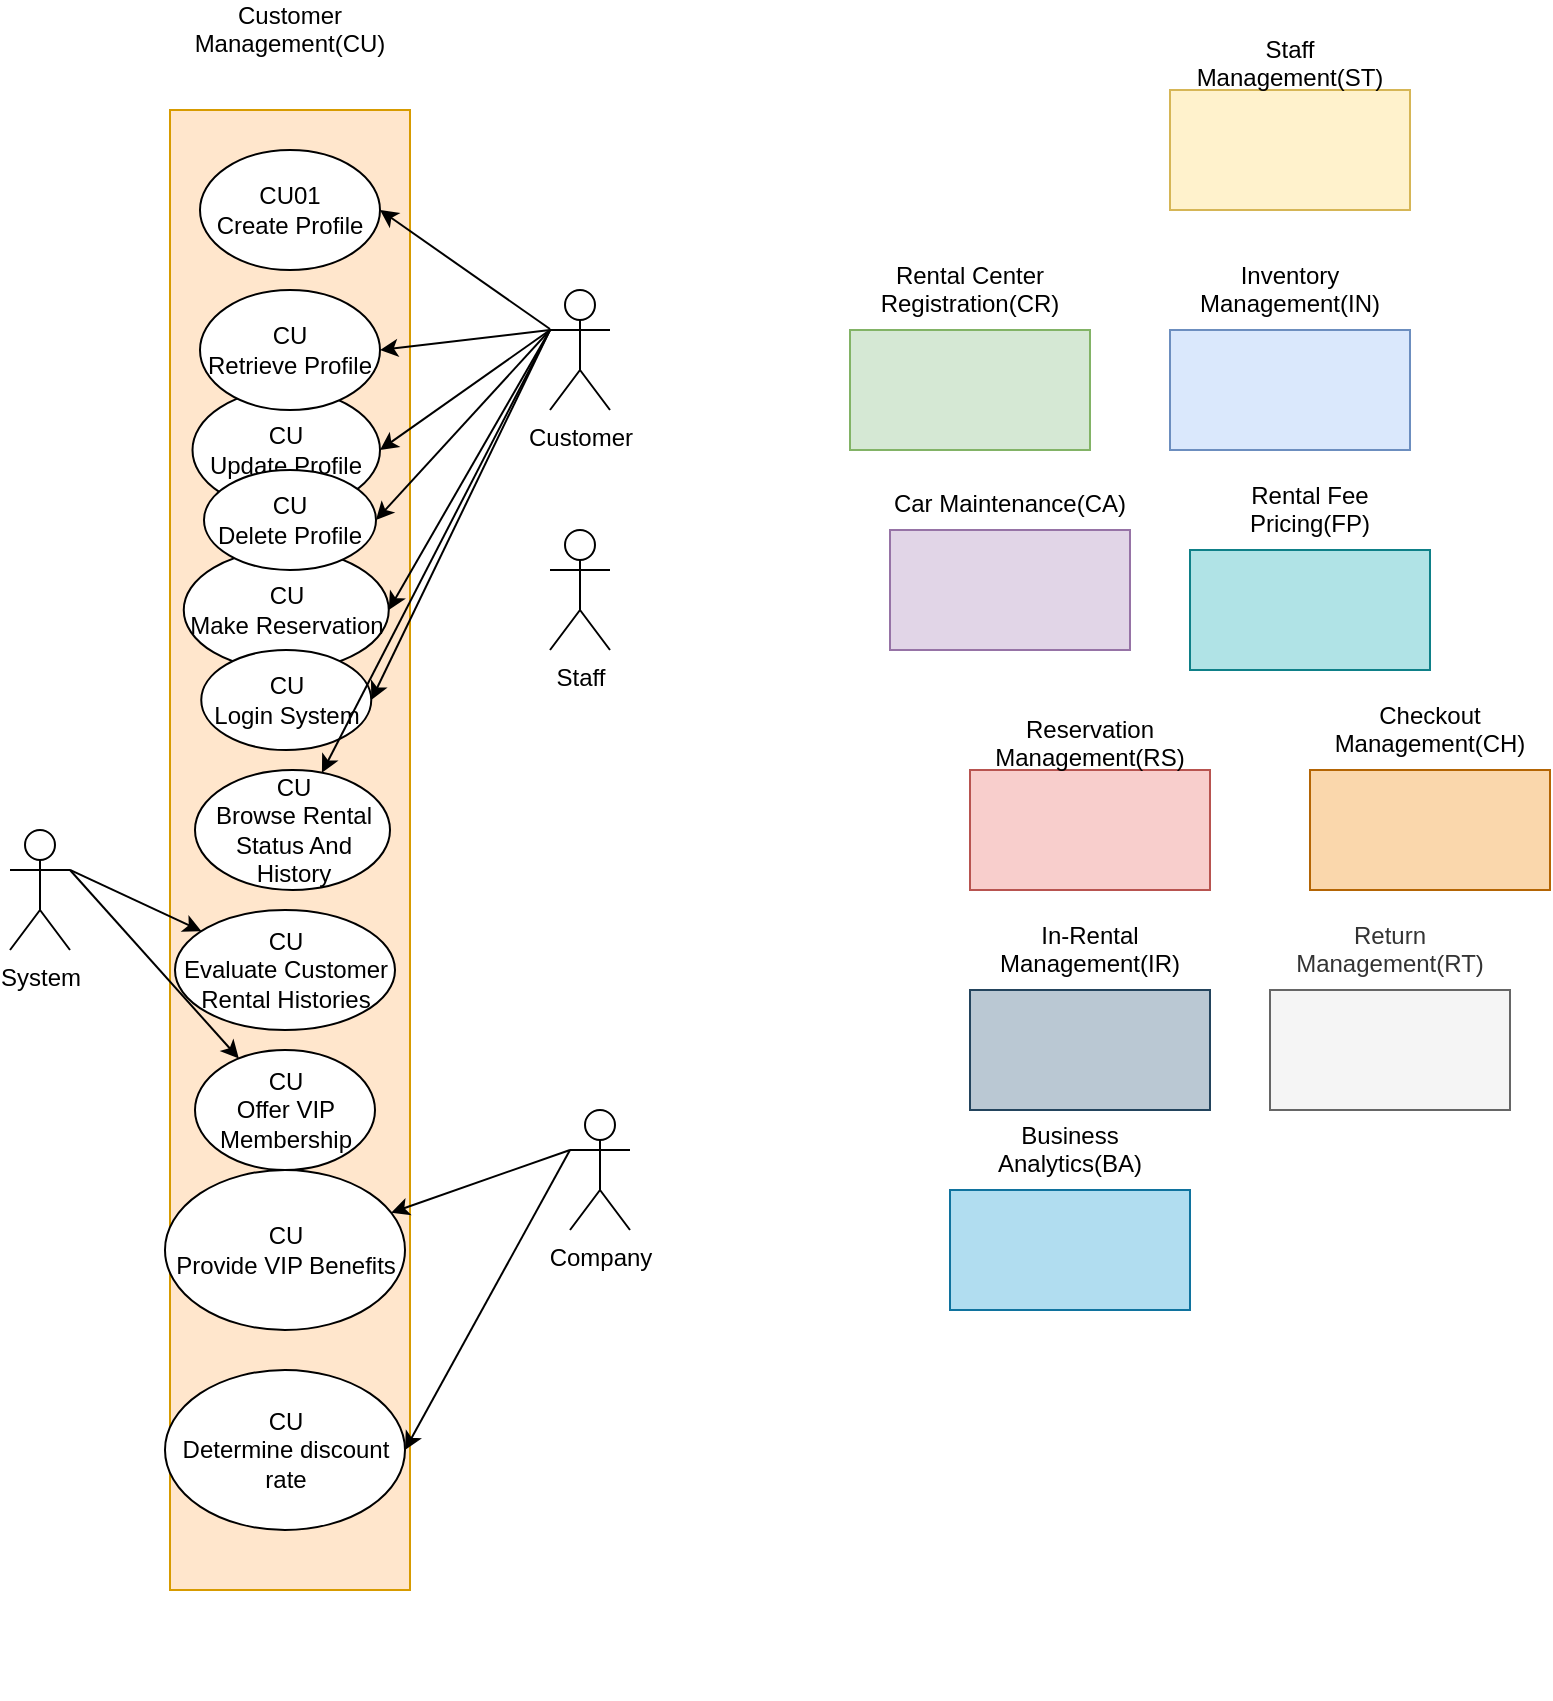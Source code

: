 <mxfile version="14.5.3" type="github">
  <diagram id="Ch1637PFDcGJ9tsF8iTc" name="Page-1">
    <mxGraphModel dx="567" dy="598" grid="1" gridSize="10" guides="1" tooltips="1" connect="1" arrows="1" fold="1" page="1" pageScale="1" pageWidth="827" pageHeight="1169" math="0" shadow="0">
      <root>
        <mxCell id="0" />
        <mxCell id="1" parent="0" />
        <mxCell id="YSGwhwxw-3woB6tkP7KU-1" value="Customer Management(CU)&lt;br&gt;&lt;br&gt;&lt;br&gt;&lt;br&gt;&lt;br&gt;&lt;br&gt;&lt;br&gt;&lt;br&gt;&lt;br&gt;&lt;br&gt;&lt;br&gt;&lt;br&gt;&lt;br&gt;&lt;br&gt;&lt;br&gt;&lt;br&gt;&lt;br&gt;&lt;br&gt;&lt;br&gt;&lt;br&gt;&lt;br&gt;&lt;br&gt;&lt;br&gt;&lt;br&gt;&lt;br&gt;&lt;br&gt;&lt;br&gt;&lt;br&gt;&lt;br&gt;&lt;br&gt;&lt;br&gt;&lt;br&gt;&lt;br&gt;&lt;br&gt;&lt;br&gt;&lt;br&gt;&lt;br&gt;&lt;br&gt;&lt;br&gt;&lt;br&gt;&lt;br&gt;&lt;br&gt;&lt;br&gt;&lt;br&gt;&lt;br&gt;&lt;br&gt;&lt;br&gt;&lt;br&gt;&lt;br&gt;&lt;br&gt;&lt;br&gt;&lt;br&gt;&lt;br&gt;&lt;br&gt;&lt;br&gt;&lt;br&gt;&lt;br&gt;&lt;br&gt;" style="rounded=0;whiteSpace=wrap;html=1;fillColor=#ffe6cc;strokeColor=#d79b00;" vertex="1" parent="1">
          <mxGeometry x="120" y="70" width="120" height="740" as="geometry" />
        </mxCell>
        <mxCell id="lbFrzFmiNFH-D7Q5NcqL-1" value="Customer" style="shape=umlActor;verticalLabelPosition=bottom;verticalAlign=top;html=1;outlineConnect=0;" parent="1" vertex="1">
          <mxGeometry x="310" y="160" width="30" height="60" as="geometry" />
        </mxCell>
        <mxCell id="lbFrzFmiNFH-D7Q5NcqL-2" value="Staff&lt;br&gt;" style="shape=umlActor;verticalLabelPosition=bottom;verticalAlign=top;html=1;outlineConnect=0;" parent="1" vertex="1">
          <mxGeometry x="310" y="280" width="30" height="60" as="geometry" />
        </mxCell>
        <mxCell id="ZMjhcFaEy5l6LrEc5Clf-1" value="CU&lt;br&gt;Make Reservation" style="ellipse;whiteSpace=wrap;html=1;" parent="1" vertex="1">
          <mxGeometry x="126.88" y="290" width="102.5" height="60" as="geometry" />
        </mxCell>
        <mxCell id="ZMjhcFaEy5l6LrEc5Clf-2" value="CU&lt;br&gt;Browse Rental Status And History" style="ellipse;whiteSpace=wrap;html=1;" parent="1" vertex="1">
          <mxGeometry x="132.5" y="400" width="97.5" height="60" as="geometry" />
        </mxCell>
        <mxCell id="ZMjhcFaEy5l6LrEc5Clf-3" value="CU&lt;br&gt;Login System" style="ellipse;whiteSpace=wrap;html=1;" parent="1" vertex="1">
          <mxGeometry x="135.63" y="340" width="85" height="50" as="geometry" />
        </mxCell>
        <mxCell id="59R5U_6tuIp_a5nb5cDT-1" value="CU01&lt;br&gt;Create Profile" style="ellipse;whiteSpace=wrap;html=1;" parent="1" vertex="1">
          <mxGeometry x="135" y="90" width="90" height="60" as="geometry" />
        </mxCell>
        <mxCell id="YSGwhwxw-3woB6tkP7KU-2" value="Staff Management(ST)&lt;br&gt;&lt;br&gt;&lt;br&gt;&lt;br&gt;&lt;br&gt;&lt;br&gt;&lt;br&gt;" style="rounded=0;whiteSpace=wrap;html=1;fillColor=#fff2cc;strokeColor=#d6b656;" vertex="1" parent="1">
          <mxGeometry x="620" y="60" width="120" height="60" as="geometry" />
        </mxCell>
        <mxCell id="YSGwhwxw-3woB6tkP7KU-3" value="Rental Center Registration(CR)&lt;br&gt;&lt;br&gt;&lt;br&gt;&lt;br&gt;&lt;br&gt;&lt;br&gt;&lt;br&gt;&lt;br&gt;" style="rounded=0;whiteSpace=wrap;html=1;fillColor=#d5e8d4;strokeColor=#82b366;" vertex="1" parent="1">
          <mxGeometry x="460" y="180" width="120" height="60" as="geometry" />
        </mxCell>
        <mxCell id="YSGwhwxw-3woB6tkP7KU-4" value="Inventory Management(IN)&lt;br&gt;&lt;br&gt;&lt;br&gt;&lt;br&gt;&lt;br&gt;&lt;br&gt;&lt;br&gt;&lt;br&gt;" style="rounded=0;whiteSpace=wrap;html=1;fillColor=#dae8fc;strokeColor=#6c8ebf;" vertex="1" parent="1">
          <mxGeometry x="620" y="180" width="120" height="60" as="geometry" />
        </mxCell>
        <mxCell id="YSGwhwxw-3woB6tkP7KU-5" value="Car Maintenance(CA)&lt;br&gt;&lt;br&gt;&lt;br&gt;&lt;br&gt;&lt;br&gt;&lt;br&gt;&lt;br&gt;" style="rounded=0;whiteSpace=wrap;html=1;fillColor=#e1d5e7;strokeColor=#9673a6;" vertex="1" parent="1">
          <mxGeometry x="480" y="280" width="120" height="60" as="geometry" />
        </mxCell>
        <mxCell id="YSGwhwxw-3woB6tkP7KU-6" value="Rental Fee Pricing(FP)&lt;br&gt;&lt;br&gt;&lt;br&gt;&lt;br&gt;&lt;br&gt;&lt;br&gt;&lt;br&gt;&lt;br&gt;" style="rounded=0;whiteSpace=wrap;html=1;fillColor=#b0e3e6;strokeColor=#0e8088;" vertex="1" parent="1">
          <mxGeometry x="630" y="290" width="120" height="60" as="geometry" />
        </mxCell>
        <mxCell id="YSGwhwxw-3woB6tkP7KU-10" value="Reservation Management(RS)&lt;br&gt;&lt;br&gt;&lt;br&gt;&lt;br&gt;&lt;br&gt;&lt;br&gt;&lt;br&gt;" style="rounded=0;whiteSpace=wrap;html=1;fillColor=#f8cecc;strokeColor=#b85450;" vertex="1" parent="1">
          <mxGeometry x="520" y="400" width="120" height="60" as="geometry" />
        </mxCell>
        <mxCell id="YSGwhwxw-3woB6tkP7KU-11" value="Checkout Management(CH)&lt;br&gt;&lt;br&gt;&lt;br&gt;&lt;br&gt;&lt;br&gt;&lt;br&gt;&lt;br&gt;&lt;br&gt;" style="rounded=0;whiteSpace=wrap;html=1;fillColor=#fad7ac;strokeColor=#b46504;" vertex="1" parent="1">
          <mxGeometry x="690" y="400" width="120" height="60" as="geometry" />
        </mxCell>
        <mxCell id="YSGwhwxw-3woB6tkP7KU-12" value="In-Rental Management(IR)&lt;br&gt;&lt;br&gt;&lt;br&gt;&lt;br&gt;&lt;br&gt;&lt;br&gt;&lt;br&gt;&lt;br&gt;" style="rounded=0;whiteSpace=wrap;html=1;fillColor=#bac8d3;strokeColor=#23445d;" vertex="1" parent="1">
          <mxGeometry x="520" y="510" width="120" height="60" as="geometry" />
        </mxCell>
        <mxCell id="YSGwhwxw-3woB6tkP7KU-13" value="Return Management(RT)&lt;br&gt;&lt;br&gt;&lt;br&gt;&lt;br&gt;&lt;br&gt;&lt;br&gt;&lt;br&gt;&lt;br&gt;" style="rounded=0;whiteSpace=wrap;html=1;fillColor=#f5f5f5;strokeColor=#666666;fontColor=#333333;" vertex="1" parent="1">
          <mxGeometry x="670" y="510" width="120" height="60" as="geometry" />
        </mxCell>
        <mxCell id="YSGwhwxw-3woB6tkP7KU-14" value="Business Analytics(BA)&lt;br&gt;&lt;br&gt;&lt;br&gt;&lt;br&gt;&lt;br&gt;&lt;br&gt;&lt;br&gt;&lt;br&gt;" style="rounded=0;whiteSpace=wrap;html=1;fillColor=#b1ddf0;strokeColor=#10739e;" vertex="1" parent="1">
          <mxGeometry x="510" y="610" width="120" height="60" as="geometry" />
        </mxCell>
        <mxCell id="YSGwhwxw-3woB6tkP7KU-16" value="Company" style="shape=umlActor;verticalLabelPosition=bottom;verticalAlign=top;html=1;outlineConnect=0;" vertex="1" parent="1">
          <mxGeometry x="320" y="570" width="30" height="60" as="geometry" />
        </mxCell>
        <mxCell id="YSGwhwxw-3woB6tkP7KU-19" value="" style="endArrow=classic;html=1;entryX=1;entryY=0.5;entryDx=0;entryDy=0;" edge="1" parent="1" source="lbFrzFmiNFH-D7Q5NcqL-1" target="59R5U_6tuIp_a5nb5cDT-1">
          <mxGeometry width="50" height="50" relative="1" as="geometry">
            <mxPoint x="320" y="340" as="sourcePoint" />
            <mxPoint x="370" y="290" as="targetPoint" />
          </mxGeometry>
        </mxCell>
        <mxCell id="YSGwhwxw-3woB6tkP7KU-20" value="" style="endArrow=classic;html=1;entryX=1;entryY=0.5;entryDx=0;entryDy=0;" edge="1" parent="1" target="YSGwhwxw-3woB6tkP7KU-38">
          <mxGeometry width="50" height="50" relative="1" as="geometry">
            <mxPoint x="310" y="180" as="sourcePoint" />
            <mxPoint x="370" y="290" as="targetPoint" />
          </mxGeometry>
        </mxCell>
        <mxCell id="YSGwhwxw-3woB6tkP7KU-21" value="" style="endArrow=classic;html=1;entryX=1;entryY=0.5;entryDx=0;entryDy=0;" edge="1" parent="1" target="YSGwhwxw-3woB6tkP7KU-40">
          <mxGeometry width="50" height="50" relative="1" as="geometry">
            <mxPoint x="310" y="180" as="sourcePoint" />
            <mxPoint x="370" y="280" as="targetPoint" />
          </mxGeometry>
        </mxCell>
        <mxCell id="YSGwhwxw-3woB6tkP7KU-22" value="" style="endArrow=classic;html=1;exitX=0;exitY=0.333;exitDx=0;exitDy=0;exitPerimeter=0;entryX=1;entryY=0.5;entryDx=0;entryDy=0;" edge="1" parent="1" source="lbFrzFmiNFH-D7Q5NcqL-1" target="ZMjhcFaEy5l6LrEc5Clf-1">
          <mxGeometry width="50" height="50" relative="1" as="geometry">
            <mxPoint x="320" y="330" as="sourcePoint" />
            <mxPoint x="370" y="280" as="targetPoint" />
          </mxGeometry>
        </mxCell>
        <mxCell id="YSGwhwxw-3woB6tkP7KU-23" value="" style="endArrow=classic;html=1;entryX=1;entryY=0.5;entryDx=0;entryDy=0;" edge="1" parent="1" target="ZMjhcFaEy5l6LrEc5Clf-3">
          <mxGeometry width="50" height="50" relative="1" as="geometry">
            <mxPoint x="310" y="180" as="sourcePoint" />
            <mxPoint x="370" y="270" as="targetPoint" />
          </mxGeometry>
        </mxCell>
        <mxCell id="YSGwhwxw-3woB6tkP7KU-24" value="" style="endArrow=classic;html=1;exitX=0;exitY=0.333;exitDx=0;exitDy=0;exitPerimeter=0;" edge="1" parent="1" source="lbFrzFmiNFH-D7Q5NcqL-1" target="ZMjhcFaEy5l6LrEc5Clf-2">
          <mxGeometry width="50" height="50" relative="1" as="geometry">
            <mxPoint x="60" y="340" as="sourcePoint" />
            <mxPoint x="370" y="270" as="targetPoint" />
          </mxGeometry>
        </mxCell>
        <mxCell id="YSGwhwxw-3woB6tkP7KU-25" value="System" style="shape=umlActor;verticalLabelPosition=bottom;verticalAlign=top;html=1;outlineConnect=0;" vertex="1" parent="1">
          <mxGeometry x="40" y="430" width="30" height="60" as="geometry" />
        </mxCell>
        <mxCell id="YSGwhwxw-3woB6tkP7KU-27" value="CU&lt;br&gt;Evaluate Customer Rental Histories" style="ellipse;whiteSpace=wrap;html=1;" vertex="1" parent="1">
          <mxGeometry x="122.5" y="470" width="110" height="60" as="geometry" />
        </mxCell>
        <mxCell id="YSGwhwxw-3woB6tkP7KU-28" value="" style="endArrow=classic;html=1;exitX=1;exitY=0.333;exitDx=0;exitDy=0;exitPerimeter=0;" edge="1" parent="1" source="YSGwhwxw-3woB6tkP7KU-25" target="YSGwhwxw-3woB6tkP7KU-27">
          <mxGeometry width="50" height="50" relative="1" as="geometry">
            <mxPoint x="320" y="370" as="sourcePoint" />
            <mxPoint x="370" y="320" as="targetPoint" />
          </mxGeometry>
        </mxCell>
        <mxCell id="YSGwhwxw-3woB6tkP7KU-29" value="CU&lt;br&gt;Offer VIP Membership" style="ellipse;whiteSpace=wrap;html=1;" vertex="1" parent="1">
          <mxGeometry x="132.5" y="540" width="90" height="60" as="geometry" />
        </mxCell>
        <mxCell id="YSGwhwxw-3woB6tkP7KU-30" value="" style="endArrow=classic;html=1;exitX=1;exitY=0.333;exitDx=0;exitDy=0;exitPerimeter=0;" edge="1" parent="1" source="YSGwhwxw-3woB6tkP7KU-25" target="YSGwhwxw-3woB6tkP7KU-29">
          <mxGeometry width="50" height="50" relative="1" as="geometry">
            <mxPoint x="320" y="360" as="sourcePoint" />
            <mxPoint x="370" y="310" as="targetPoint" />
          </mxGeometry>
        </mxCell>
        <mxCell id="YSGwhwxw-3woB6tkP7KU-31" value="CU&lt;br&gt;Provide VIP Benefits" style="ellipse;whiteSpace=wrap;html=1;" vertex="1" parent="1">
          <mxGeometry x="117.5" y="600" width="120" height="80" as="geometry" />
        </mxCell>
        <mxCell id="YSGwhwxw-3woB6tkP7KU-32" value="CU&lt;br&gt;Determine discount rate" style="ellipse;whiteSpace=wrap;html=1;" vertex="1" parent="1">
          <mxGeometry x="117.5" y="700" width="120" height="80" as="geometry" />
        </mxCell>
        <mxCell id="YSGwhwxw-3woB6tkP7KU-34" value="" style="endArrow=classic;html=1;exitX=0;exitY=0.333;exitDx=0;exitDy=0;exitPerimeter=0;entryX=1;entryY=0.5;entryDx=0;entryDy=0;" edge="1" parent="1" source="YSGwhwxw-3woB6tkP7KU-16" target="YSGwhwxw-3woB6tkP7KU-32">
          <mxGeometry width="50" height="50" relative="1" as="geometry">
            <mxPoint x="320" y="460" as="sourcePoint" />
            <mxPoint x="370" y="410" as="targetPoint" />
          </mxGeometry>
        </mxCell>
        <mxCell id="YSGwhwxw-3woB6tkP7KU-35" value="" style="endArrow=classic;html=1;exitX=0;exitY=0.333;exitDx=0;exitDy=0;exitPerimeter=0;" edge="1" parent="1" source="YSGwhwxw-3woB6tkP7KU-16" target="YSGwhwxw-3woB6tkP7KU-31">
          <mxGeometry width="50" height="50" relative="1" as="geometry">
            <mxPoint x="320" y="460" as="sourcePoint" />
            <mxPoint x="370" y="410" as="targetPoint" />
          </mxGeometry>
        </mxCell>
        <mxCell id="YSGwhwxw-3woB6tkP7KU-38" value="CU&lt;br&gt;Update Profile" style="ellipse;whiteSpace=wrap;html=1;" vertex="1" parent="1">
          <mxGeometry x="131.25" y="210" width="93.75" height="60" as="geometry" />
        </mxCell>
        <mxCell id="YSGwhwxw-3woB6tkP7KU-39" value="CU&lt;br&gt;Retrieve Profile" style="ellipse;whiteSpace=wrap;html=1;" vertex="1" parent="1">
          <mxGeometry x="135" y="160" width="90" height="60" as="geometry" />
        </mxCell>
        <mxCell id="YSGwhwxw-3woB6tkP7KU-40" value="CU&lt;br&gt;Delete Profile" style="ellipse;whiteSpace=wrap;html=1;" vertex="1" parent="1">
          <mxGeometry x="137" y="250" width="86" height="50" as="geometry" />
        </mxCell>
        <mxCell id="YSGwhwxw-3woB6tkP7KU-41" value="" style="endArrow=classic;html=1;exitX=0;exitY=0.333;exitDx=0;exitDy=0;exitPerimeter=0;entryX=1;entryY=0.5;entryDx=0;entryDy=0;" edge="1" parent="1" source="lbFrzFmiNFH-D7Q5NcqL-1" target="YSGwhwxw-3woB6tkP7KU-39">
          <mxGeometry width="50" height="50" relative="1" as="geometry">
            <mxPoint x="270" y="440" as="sourcePoint" />
            <mxPoint x="320" y="390" as="targetPoint" />
          </mxGeometry>
        </mxCell>
      </root>
    </mxGraphModel>
  </diagram>
</mxfile>
